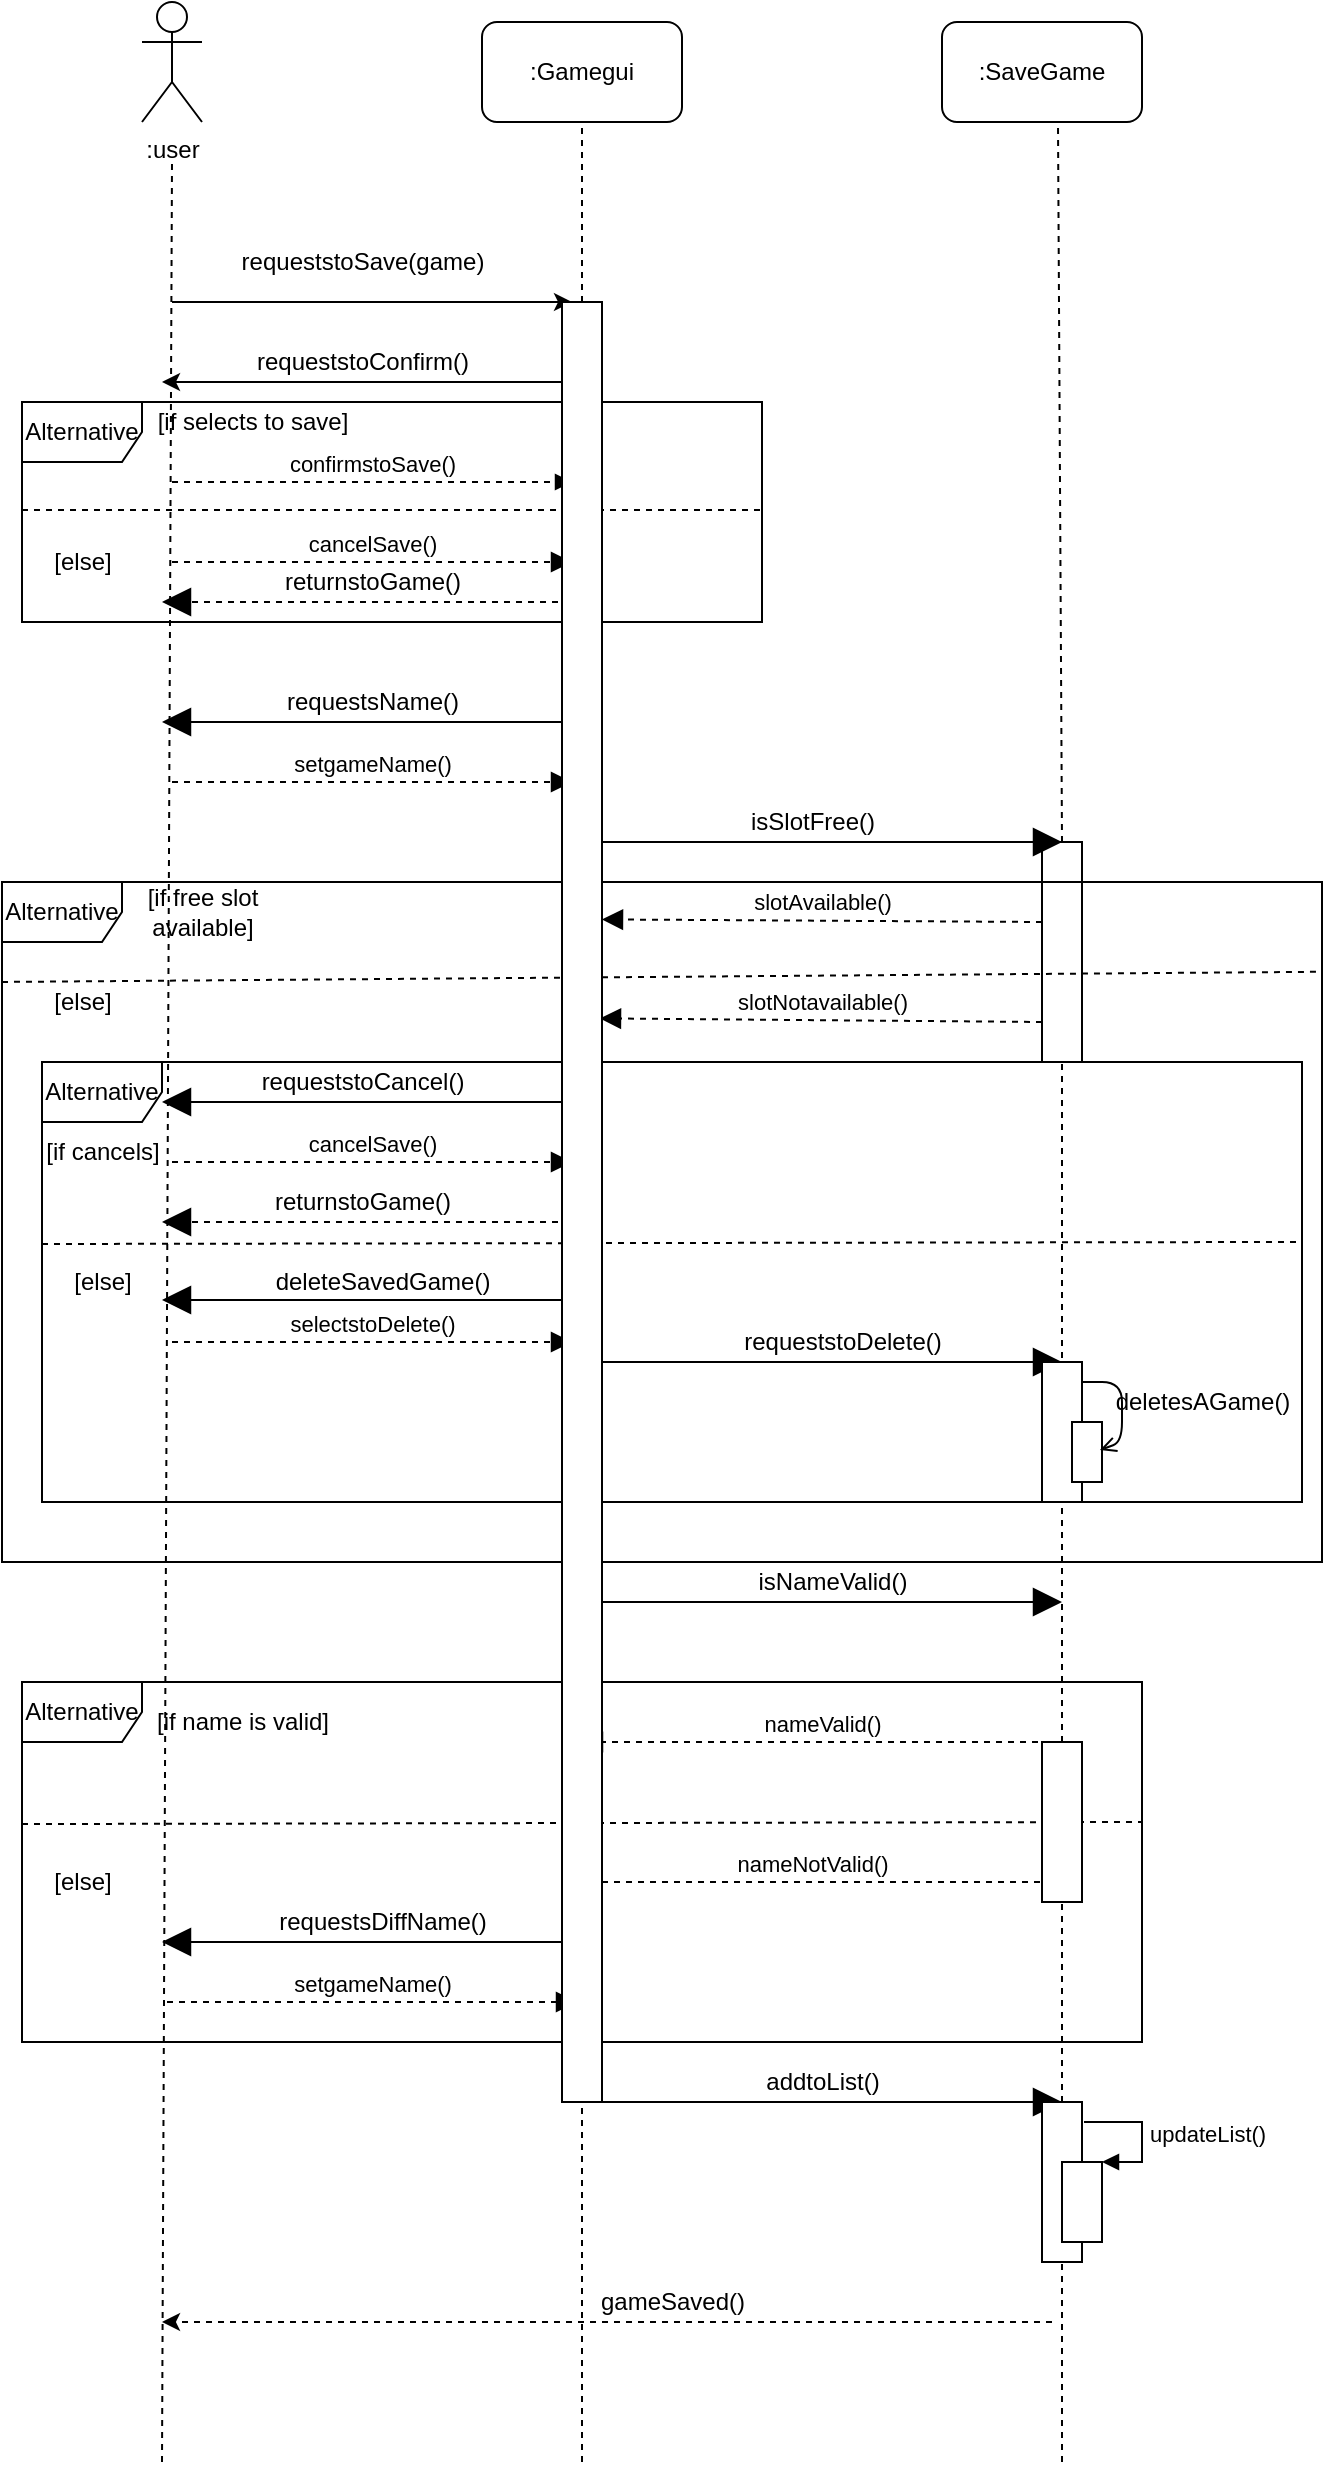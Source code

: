 <mxfile version="12.8.8" type="device"><diagram id="c-JROjZmjJM10OYUzZdQ" name="Page-1"><mxGraphModel dx="946" dy="646" grid="1" gridSize="10" guides="1" tooltips="1" connect="1" arrows="1" fold="1" page="1" pageScale="1" pageWidth="850" pageHeight="1100" math="0" shadow="0"><root><mxCell id="0"/><mxCell id="1" parent="0"/><mxCell id="3pnvlbxYMkIVXNMT35tU-1" value=":user" style="shape=umlActor;verticalLabelPosition=bottom;labelBackgroundColor=#ffffff;verticalAlign=top;html=1;outlineConnect=0;" vertex="1" parent="1"><mxGeometry x="80" y="10" width="30" height="60" as="geometry"/></mxCell><mxCell id="3pnvlbxYMkIVXNMT35tU-2" value=":Gamegui" style="rounded=1;whiteSpace=wrap;html=1;" vertex="1" parent="1"><mxGeometry x="250" y="20" width="100" height="50" as="geometry"/></mxCell><mxCell id="3pnvlbxYMkIVXNMT35tU-3" value=":SaveGame" style="rounded=1;whiteSpace=wrap;html=1;" vertex="1" parent="1"><mxGeometry x="480" y="20" width="100" height="50" as="geometry"/></mxCell><mxCell id="3pnvlbxYMkIVXNMT35tU-5" value="" style="endArrow=none;dashed=1;html=1;" edge="1" parent="1"><mxGeometry width="50" height="50" relative="1" as="geometry"><mxPoint x="90" y="1240" as="sourcePoint"/><mxPoint x="95" y="90" as="targetPoint"/><Array as="points"/></mxGeometry></mxCell><mxCell id="3pnvlbxYMkIVXNMT35tU-8" value="" style="endArrow=none;dashed=1;html=1;entryX=0.5;entryY=1;entryDx=0;entryDy=0;" edge="1" parent="1" source="3pnvlbxYMkIVXNMT35tU-140" target="3pnvlbxYMkIVXNMT35tU-2"><mxGeometry width="50" height="50" relative="1" as="geometry"><mxPoint x="300" y="1240" as="sourcePoint"/><mxPoint x="299.5" y="140" as="targetPoint"/><Array as="points"/></mxGeometry></mxCell><mxCell id="3pnvlbxYMkIVXNMT35tU-17" value="" style="endArrow=classic;html=1;" edge="1" parent="1"><mxGeometry width="50" height="50" relative="1" as="geometry"><mxPoint x="95" y="160" as="sourcePoint"/><mxPoint x="295" y="160" as="targetPoint"/><Array as="points"/></mxGeometry></mxCell><mxCell id="3pnvlbxYMkIVXNMT35tU-18" value="requeststoSave(game)" style="text;html=1;align=center;verticalAlign=middle;resizable=0;points=[];autosize=1;" vertex="1" parent="1"><mxGeometry x="120" y="130" width="140" height="20" as="geometry"/></mxCell><mxCell id="3pnvlbxYMkIVXNMT35tU-22" value="requeststoConfirm()" style="text;html=1;align=center;verticalAlign=middle;resizable=0;points=[];autosize=1;" vertex="1" parent="1"><mxGeometry x="130" y="180" width="120" height="20" as="geometry"/></mxCell><mxCell id="3pnvlbxYMkIVXNMT35tU-26" value="" style="endArrow=none;dashed=1;html=1;" edge="1" parent="1"><mxGeometry width="50" height="50" relative="1" as="geometry"><mxPoint x="540" y="430" as="sourcePoint"/><mxPoint x="538" y="71" as="targetPoint"/></mxGeometry></mxCell><mxCell id="3pnvlbxYMkIVXNMT35tU-27" value="" style="endArrow=block;endFill=1;endSize=12;html=1;" edge="1" parent="1"><mxGeometry width="160" relative="1" as="geometry"><mxPoint x="300" y="370" as="sourcePoint"/><mxPoint x="90" y="370" as="targetPoint"/></mxGeometry></mxCell><mxCell id="3pnvlbxYMkIVXNMT35tU-28" value="requestsName()" style="text;html=1;align=center;verticalAlign=middle;resizable=0;points=[];autosize=1;" vertex="1" parent="1"><mxGeometry x="145" y="350" width="100" height="20" as="geometry"/></mxCell><mxCell id="3pnvlbxYMkIVXNMT35tU-29" value="setgameName()" style="html=1;verticalAlign=bottom;endArrow=block;dashed=1;endSize=8;endFill=1;" edge="1" parent="1"><mxGeometry relative="1" as="geometry"><mxPoint x="95" y="400" as="sourcePoint"/><mxPoint x="295" y="400" as="targetPoint"/></mxGeometry></mxCell><mxCell id="3pnvlbxYMkIVXNMT35tU-36" value="" style="endArrow=block;endFill=1;endSize=12;html=1;" edge="1" parent="1"><mxGeometry width="160" relative="1" as="geometry"><mxPoint x="300" y="810" as="sourcePoint"/><mxPoint x="540" y="810" as="targetPoint"/></mxGeometry></mxCell><mxCell id="3pnvlbxYMkIVXNMT35tU-37" value="isNameValid()" style="text;html=1;align=center;verticalAlign=middle;resizable=0;points=[];autosize=1;" vertex="1" parent="1"><mxGeometry x="380" y="790" width="90" height="20" as="geometry"/></mxCell><mxCell id="3pnvlbxYMkIVXNMT35tU-38" value="nameValid()" style="html=1;verticalAlign=bottom;endArrow=block;dashed=1;endSize=8;endFill=1;" edge="1" parent="1"><mxGeometry relative="1" as="geometry"><mxPoint x="540" y="880" as="sourcePoint"/><mxPoint x="300" y="880" as="targetPoint"/></mxGeometry></mxCell><mxCell id="3pnvlbxYMkIVXNMT35tU-40" value="" style="endArrow=none;dashed=1;html=1;entryX=0.5;entryY=1;entryDx=0;entryDy=0;" edge="1" parent="1"><mxGeometry width="50" height="50" relative="1" as="geometry"><mxPoint x="540" y="1240" as="sourcePoint"/><mxPoint x="540" y="440" as="targetPoint"/></mxGeometry></mxCell><mxCell id="3pnvlbxYMkIVXNMT35tU-48" value="isSlotFree()" style="text;html=1;align=center;verticalAlign=middle;resizable=0;points=[];autosize=1;" vertex="1" parent="1"><mxGeometry x="375" y="410" width="80" height="20" as="geometry"/></mxCell><mxCell id="3pnvlbxYMkIVXNMT35tU-62" value="Alternative" style="shape=umlFrame;whiteSpace=wrap;html=1;" vertex="1" parent="1"><mxGeometry x="20" y="210" width="370" height="110" as="geometry"/></mxCell><mxCell id="3pnvlbxYMkIVXNMT35tU-63" value="" style="endArrow=none;dashed=1;html=1;" edge="1" parent="1"><mxGeometry width="50" height="50" relative="1" as="geometry"><mxPoint x="20" y="264" as="sourcePoint"/><mxPoint x="390" y="264" as="targetPoint"/><Array as="points"/></mxGeometry></mxCell><mxCell id="3pnvlbxYMkIVXNMT35tU-68" value="" style="endArrow=classic;html=1;" edge="1" parent="1"><mxGeometry width="50" height="50" relative="1" as="geometry"><mxPoint x="300" y="200" as="sourcePoint"/><mxPoint x="90" y="200" as="targetPoint"/><Array as="points"/></mxGeometry></mxCell><mxCell id="3pnvlbxYMkIVXNMT35tU-69" value="confirmstoSave()" style="html=1;verticalAlign=bottom;endArrow=block;dashed=1;endFill=1;" edge="1" parent="1"><mxGeometry relative="1" as="geometry"><mxPoint x="95" y="250" as="sourcePoint"/><mxPoint x="295" y="250" as="targetPoint"/><Array as="points"><mxPoint x="190" y="250"/></Array></mxGeometry></mxCell><mxCell id="3pnvlbxYMkIVXNMT35tU-71" value="cancelSave()" style="html=1;verticalAlign=bottom;endArrow=block;dashed=1;endSize=8;endFill=1;" edge="1" parent="1"><mxGeometry relative="1" as="geometry"><mxPoint x="95" y="290" as="sourcePoint"/><mxPoint x="295" y="290" as="targetPoint"/></mxGeometry></mxCell><mxCell id="3pnvlbxYMkIVXNMT35tU-72" value="" style="endArrow=block;endFill=1;endSize=12;html=1;dashed=1;" edge="1" parent="1"><mxGeometry width="160" relative="1" as="geometry"><mxPoint x="300" y="310" as="sourcePoint"/><mxPoint x="90" y="310" as="targetPoint"/></mxGeometry></mxCell><mxCell id="3pnvlbxYMkIVXNMT35tU-73" value="returnstoGame()" style="text;html=1;align=center;verticalAlign=middle;resizable=0;points=[];autosize=1;" vertex="1" parent="1"><mxGeometry x="145" y="290" width="100" height="20" as="geometry"/></mxCell><mxCell id="3pnvlbxYMkIVXNMT35tU-74" value="[if selects to save]" style="text;html=1;align=center;verticalAlign=middle;resizable=0;points=[];autosize=1;" vertex="1" parent="1"><mxGeometry x="80" y="210" width="110" height="20" as="geometry"/></mxCell><mxCell id="3pnvlbxYMkIVXNMT35tU-75" value="[else]" style="text;html=1;align=center;verticalAlign=middle;resizable=0;points=[];autosize=1;" vertex="1" parent="1"><mxGeometry x="30" y="280" width="40" height="20" as="geometry"/></mxCell><mxCell id="3pnvlbxYMkIVXNMT35tU-76" value="" style="html=1;points=[];perimeter=orthogonalPerimeter;" vertex="1" parent="1"><mxGeometry x="530" y="430" width="20" height="110" as="geometry"/></mxCell><mxCell id="3pnvlbxYMkIVXNMT35tU-77" value="" style="endArrow=block;endFill=1;endSize=12;html=1;" edge="1" parent="1"><mxGeometry width="160" relative="1" as="geometry"><mxPoint x="300" y="430" as="sourcePoint"/><mxPoint x="540" y="430" as="targetPoint"/></mxGeometry></mxCell><mxCell id="3pnvlbxYMkIVXNMT35tU-78" value="slotAvailable()" style="html=1;verticalAlign=bottom;endArrow=block;dashed=1;endSize=8;entryX=1;entryY=0.343;entryDx=0;entryDy=0;entryPerimeter=0;endFill=1;" edge="1" parent="1" target="3pnvlbxYMkIVXNMT35tU-140"><mxGeometry relative="1" as="geometry"><mxPoint x="530" y="470" as="sourcePoint"/><mxPoint x="300" y="470" as="targetPoint"/></mxGeometry></mxCell><mxCell id="3pnvlbxYMkIVXNMT35tU-79" value="Alternative" style="shape=umlFrame;whiteSpace=wrap;html=1;" vertex="1" parent="1"><mxGeometry x="10" y="450" width="660" height="340" as="geometry"/></mxCell><mxCell id="3pnvlbxYMkIVXNMT35tU-81" value="[if free slot &lt;br&gt;available]" style="text;html=1;align=center;verticalAlign=middle;resizable=0;points=[];autosize=1;" vertex="1" parent="1"><mxGeometry x="75" y="450" width="70" height="30" as="geometry"/></mxCell><mxCell id="3pnvlbxYMkIVXNMT35tU-82" value="[else]" style="text;html=1;align=center;verticalAlign=middle;resizable=0;points=[];autosize=1;" vertex="1" parent="1"><mxGeometry x="30" y="500" width="40" height="20" as="geometry"/></mxCell><mxCell id="3pnvlbxYMkIVXNMT35tU-83" value="slotNotavailable()" style="html=1;verticalAlign=bottom;endArrow=block;dashed=1;endSize=8;endFill=1;entryX=0.95;entryY=0.398;entryDx=0;entryDy=0;entryPerimeter=0;" edge="1" parent="1" target="3pnvlbxYMkIVXNMT35tU-140"><mxGeometry relative="1" as="geometry"><mxPoint x="530" y="520" as="sourcePoint"/><mxPoint x="300" y="520" as="targetPoint"/></mxGeometry></mxCell><mxCell id="3pnvlbxYMkIVXNMT35tU-84" value="" style="endArrow=block;endFill=1;endSize=12;html=1;" edge="1" parent="1"><mxGeometry width="160" relative="1" as="geometry"><mxPoint x="300" y="560" as="sourcePoint"/><mxPoint x="90" y="560" as="targetPoint"/></mxGeometry></mxCell><mxCell id="3pnvlbxYMkIVXNMT35tU-85" value="requeststoCancel()" style="text;html=1;align=center;verticalAlign=middle;resizable=0;points=[];autosize=1;" vertex="1" parent="1"><mxGeometry x="130" y="540" width="120" height="20" as="geometry"/></mxCell><mxCell id="3pnvlbxYMkIVXNMT35tU-86" value="" style="endArrow=none;dashed=1;html=1;exitX=0;exitY=0.147;exitDx=0;exitDy=0;exitPerimeter=0;entryX=1;entryY=0.132;entryDx=0;entryDy=0;entryPerimeter=0;" edge="1" parent="1" source="3pnvlbxYMkIVXNMT35tU-79" target="3pnvlbxYMkIVXNMT35tU-79"><mxGeometry width="50" height="50" relative="1" as="geometry"><mxPoint x="40" y="490" as="sourcePoint"/><mxPoint x="410" y="490" as="targetPoint"/><Array as="points"/></mxGeometry></mxCell><mxCell id="3pnvlbxYMkIVXNMT35tU-87" value="Alternative" style="shape=umlFrame;whiteSpace=wrap;html=1;" vertex="1" parent="1"><mxGeometry x="30" y="540" width="630" height="220" as="geometry"/></mxCell><mxCell id="3pnvlbxYMkIVXNMT35tU-88" value="[if cancels]" style="text;html=1;align=center;verticalAlign=middle;resizable=0;points=[];autosize=1;" vertex="1" parent="1"><mxGeometry x="25" y="575" width="70" height="20" as="geometry"/></mxCell><mxCell id="3pnvlbxYMkIVXNMT35tU-89" value="[else]" style="text;html=1;align=center;verticalAlign=middle;resizable=0;points=[];autosize=1;" vertex="1" parent="1"><mxGeometry x="40" y="640" width="40" height="20" as="geometry"/></mxCell><mxCell id="3pnvlbxYMkIVXNMT35tU-90" value="cancelSave()" style="html=1;verticalAlign=bottom;endArrow=block;dashed=1;endSize=8;endFill=1;" edge="1" parent="1"><mxGeometry relative="1" as="geometry"><mxPoint x="95" y="590" as="sourcePoint"/><mxPoint x="295" y="590" as="targetPoint"/></mxGeometry></mxCell><mxCell id="3pnvlbxYMkIVXNMT35tU-92" value="" style="endArrow=block;endFill=1;endSize=12;html=1;dashed=1;" edge="1" parent="1"><mxGeometry width="160" relative="1" as="geometry"><mxPoint x="300" y="620" as="sourcePoint"/><mxPoint x="90" y="620" as="targetPoint"/></mxGeometry></mxCell><mxCell id="3pnvlbxYMkIVXNMT35tU-93" value="returnstoGame()" style="text;html=1;align=center;verticalAlign=middle;resizable=0;points=[];autosize=1;" vertex="1" parent="1"><mxGeometry x="140" y="600" width="100" height="20" as="geometry"/></mxCell><mxCell id="3pnvlbxYMkIVXNMT35tU-94" value="" style="endArrow=none;dashed=1;html=1;entryX=0.998;entryY=0.409;entryDx=0;entryDy=0;entryPerimeter=0;" edge="1" parent="1" target="3pnvlbxYMkIVXNMT35tU-87"><mxGeometry width="50" height="50" relative="1" as="geometry"><mxPoint x="30" y="631" as="sourcePoint"/><mxPoint x="580" y="631" as="targetPoint"/><Array as="points"/></mxGeometry></mxCell><mxCell id="3pnvlbxYMkIVXNMT35tU-98" value="" style="endArrow=block;endFill=1;endSize=12;html=1;" edge="1" parent="1"><mxGeometry width="160" relative="1" as="geometry"><mxPoint x="300" y="659" as="sourcePoint"/><mxPoint x="90" y="659" as="targetPoint"/></mxGeometry></mxCell><mxCell id="3pnvlbxYMkIVXNMT35tU-99" value="requeststoDelete()" style="text;html=1;align=center;verticalAlign=middle;resizable=0;points=[];autosize=1;" vertex="1" parent="1"><mxGeometry x="375" y="670" width="110" height="20" as="geometry"/></mxCell><mxCell id="3pnvlbxYMkIVXNMT35tU-100" value="deleteSavedGame()" style="text;html=1;align=center;verticalAlign=middle;resizable=0;points=[];autosize=1;" vertex="1" parent="1"><mxGeometry x="140" y="640" width="120" height="20" as="geometry"/></mxCell><mxCell id="3pnvlbxYMkIVXNMT35tU-101" value="selectstoDelete()" style="html=1;verticalAlign=bottom;endArrow=block;dashed=1;endSize=8;endFill=1;" edge="1" parent="1"><mxGeometry relative="1" as="geometry"><mxPoint x="95" y="680" as="sourcePoint"/><mxPoint x="295" y="680" as="targetPoint"/></mxGeometry></mxCell><mxCell id="3pnvlbxYMkIVXNMT35tU-102" value="" style="endArrow=block;endFill=1;endSize=12;html=1;" edge="1" parent="1"><mxGeometry width="160" relative="1" as="geometry"><mxPoint x="300" y="690" as="sourcePoint"/><mxPoint x="540" y="690" as="targetPoint"/></mxGeometry></mxCell><mxCell id="3pnvlbxYMkIVXNMT35tU-103" value="" style="html=1;points=[];perimeter=orthogonalPerimeter;" vertex="1" parent="1"><mxGeometry x="530" y="690" width="20" height="70" as="geometry"/></mxCell><mxCell id="3pnvlbxYMkIVXNMT35tU-104" value="" style="html=1;points=[];perimeter=orthogonalPerimeter;" vertex="1" parent="1"><mxGeometry x="545" y="720" width="15" height="30" as="geometry"/></mxCell><mxCell id="3pnvlbxYMkIVXNMT35tU-105" value="" style="endArrow=open;endFill=1;html=1;entryX=0.933;entryY=0.467;entryDx=0;entryDy=0;entryPerimeter=0;" edge="1" parent="1" target="3pnvlbxYMkIVXNMT35tU-104"><mxGeometry width="160" relative="1" as="geometry"><mxPoint x="550" y="700" as="sourcePoint"/><mxPoint x="650" y="740" as="targetPoint"/><Array as="points"><mxPoint x="570" y="700"/><mxPoint x="570" y="730"/></Array></mxGeometry></mxCell><mxCell id="3pnvlbxYMkIVXNMT35tU-106" value="deletesAGame()" style="text;html=1;align=center;verticalAlign=middle;resizable=0;points=[];autosize=1;" vertex="1" parent="1"><mxGeometry x="560" y="700" width="100" height="20" as="geometry"/></mxCell><mxCell id="3pnvlbxYMkIVXNMT35tU-111" value="" style="endArrow=block;endFill=1;endSize=12;html=1;" edge="1" parent="1"><mxGeometry width="160" relative="1" as="geometry"><mxPoint x="300" y="1060" as="sourcePoint"/><mxPoint x="540" y="1060" as="targetPoint"/></mxGeometry></mxCell><mxCell id="3pnvlbxYMkIVXNMT35tU-112" value="addtoList()" style="text;html=1;align=center;verticalAlign=middle;resizable=0;points=[];autosize=1;" vertex="1" parent="1"><mxGeometry x="385" y="1040" width="70" height="20" as="geometry"/></mxCell><mxCell id="3pnvlbxYMkIVXNMT35tU-118" value="nameNotValid()" style="html=1;verticalAlign=bottom;endArrow=block;dashed=1;endSize=8;endFill=1;" edge="1" parent="1"><mxGeometry relative="1" as="geometry"><mxPoint x="535" y="950" as="sourcePoint"/><mxPoint x="295" y="950" as="targetPoint"/></mxGeometry></mxCell><mxCell id="3pnvlbxYMkIVXNMT35tU-119" value="" style="endArrow=block;endFill=1;endSize=12;html=1;" edge="1" parent="1"><mxGeometry width="160" relative="1" as="geometry"><mxPoint x="305" y="980" as="sourcePoint"/><mxPoint x="90" y="980" as="targetPoint"/></mxGeometry></mxCell><mxCell id="3pnvlbxYMkIVXNMT35tU-120" value="requestsDiffName()" style="text;html=1;align=center;verticalAlign=middle;resizable=0;points=[];autosize=1;" vertex="1" parent="1"><mxGeometry x="140" y="960" width="120" height="20" as="geometry"/></mxCell><mxCell id="3pnvlbxYMkIVXNMT35tU-121" value="setgameName()" style="html=1;verticalAlign=bottom;endArrow=block;dashed=1;endSize=8;endFill=1;" edge="1" parent="1"><mxGeometry relative="1" as="geometry"><mxPoint x="92.5" y="1010" as="sourcePoint"/><mxPoint x="297.5" y="1010" as="targetPoint"/></mxGeometry></mxCell><mxCell id="3pnvlbxYMkIVXNMT35tU-133" value="Alternative" style="shape=umlFrame;whiteSpace=wrap;html=1;" vertex="1" parent="1"><mxGeometry x="20" y="850" width="560" height="180" as="geometry"/></mxCell><mxCell id="3pnvlbxYMkIVXNMT35tU-135" value="" style="endArrow=none;dashed=1;html=1;" edge="1" parent="1"><mxGeometry width="50" height="50" relative="1" as="geometry"><mxPoint x="20" y="921.02" as="sourcePoint"/><mxPoint x="580" y="920" as="targetPoint"/><Array as="points"/></mxGeometry></mxCell><mxCell id="3pnvlbxYMkIVXNMT35tU-136" value="[if name is valid]" style="text;html=1;align=center;verticalAlign=middle;resizable=0;points=[];autosize=1;" vertex="1" parent="1"><mxGeometry x="80" y="860" width="100" height="20" as="geometry"/></mxCell><mxCell id="3pnvlbxYMkIVXNMT35tU-137" value="[else]" style="text;html=1;align=center;verticalAlign=middle;resizable=0;points=[];autosize=1;" vertex="1" parent="1"><mxGeometry x="30" y="940" width="40" height="20" as="geometry"/></mxCell><mxCell id="3pnvlbxYMkIVXNMT35tU-138" value="" style="endArrow=classic;html=1;dashed=1;" edge="1" parent="1"><mxGeometry width="50" height="50" relative="1" as="geometry"><mxPoint x="535" y="1170" as="sourcePoint"/><mxPoint x="90" y="1170" as="targetPoint"/><Array as="points"/></mxGeometry></mxCell><mxCell id="3pnvlbxYMkIVXNMT35tU-139" value="gameSaved()" style="text;html=1;align=center;verticalAlign=middle;resizable=0;points=[];autosize=1;" vertex="1" parent="1"><mxGeometry x="300" y="1150" width="90" height="20" as="geometry"/></mxCell><mxCell id="3pnvlbxYMkIVXNMT35tU-140" value="" style="html=1;points=[];perimeter=orthogonalPerimeter;" vertex="1" parent="1"><mxGeometry x="290" y="160" width="20" height="900" as="geometry"/></mxCell><mxCell id="3pnvlbxYMkIVXNMT35tU-141" value="" style="endArrow=none;dashed=1;html=1;entryX=0.5;entryY=1;entryDx=0;entryDy=0;" edge="1" parent="1" target="3pnvlbxYMkIVXNMT35tU-140"><mxGeometry width="50" height="50" relative="1" as="geometry"><mxPoint x="300" y="1240" as="sourcePoint"/><mxPoint x="300" y="70" as="targetPoint"/><Array as="points"/></mxGeometry></mxCell><mxCell id="3pnvlbxYMkIVXNMT35tU-143" value="" style="html=1;points=[];perimeter=orthogonalPerimeter;" vertex="1" parent="1"><mxGeometry x="530" y="880" width="20" height="80" as="geometry"/></mxCell><mxCell id="3pnvlbxYMkIVXNMT35tU-147" value="" style="html=1;points=[];perimeter=orthogonalPerimeter;" vertex="1" parent="1"><mxGeometry x="530" y="1060" width="20" height="80" as="geometry"/></mxCell><mxCell id="3pnvlbxYMkIVXNMT35tU-148" value="" style="html=1;points=[];perimeter=orthogonalPerimeter;" vertex="1" parent="1"><mxGeometry x="540" y="1090" width="20" height="40" as="geometry"/></mxCell><mxCell id="3pnvlbxYMkIVXNMT35tU-149" value="updateList()" style="edgeStyle=orthogonalEdgeStyle;html=1;align=left;spacingLeft=2;endArrow=block;rounded=0;entryX=1;entryY=0;endFill=1;exitX=1.05;exitY=0.125;exitDx=0;exitDy=0;exitPerimeter=0;" edge="1" target="3pnvlbxYMkIVXNMT35tU-148" parent="1" source="3pnvlbxYMkIVXNMT35tU-147"><mxGeometry relative="1" as="geometry"><mxPoint x="555" y="1070" as="sourcePoint"/><Array as="points"><mxPoint x="580" y="1070"/><mxPoint x="580" y="1090"/></Array></mxGeometry></mxCell></root></mxGraphModel></diagram></mxfile>